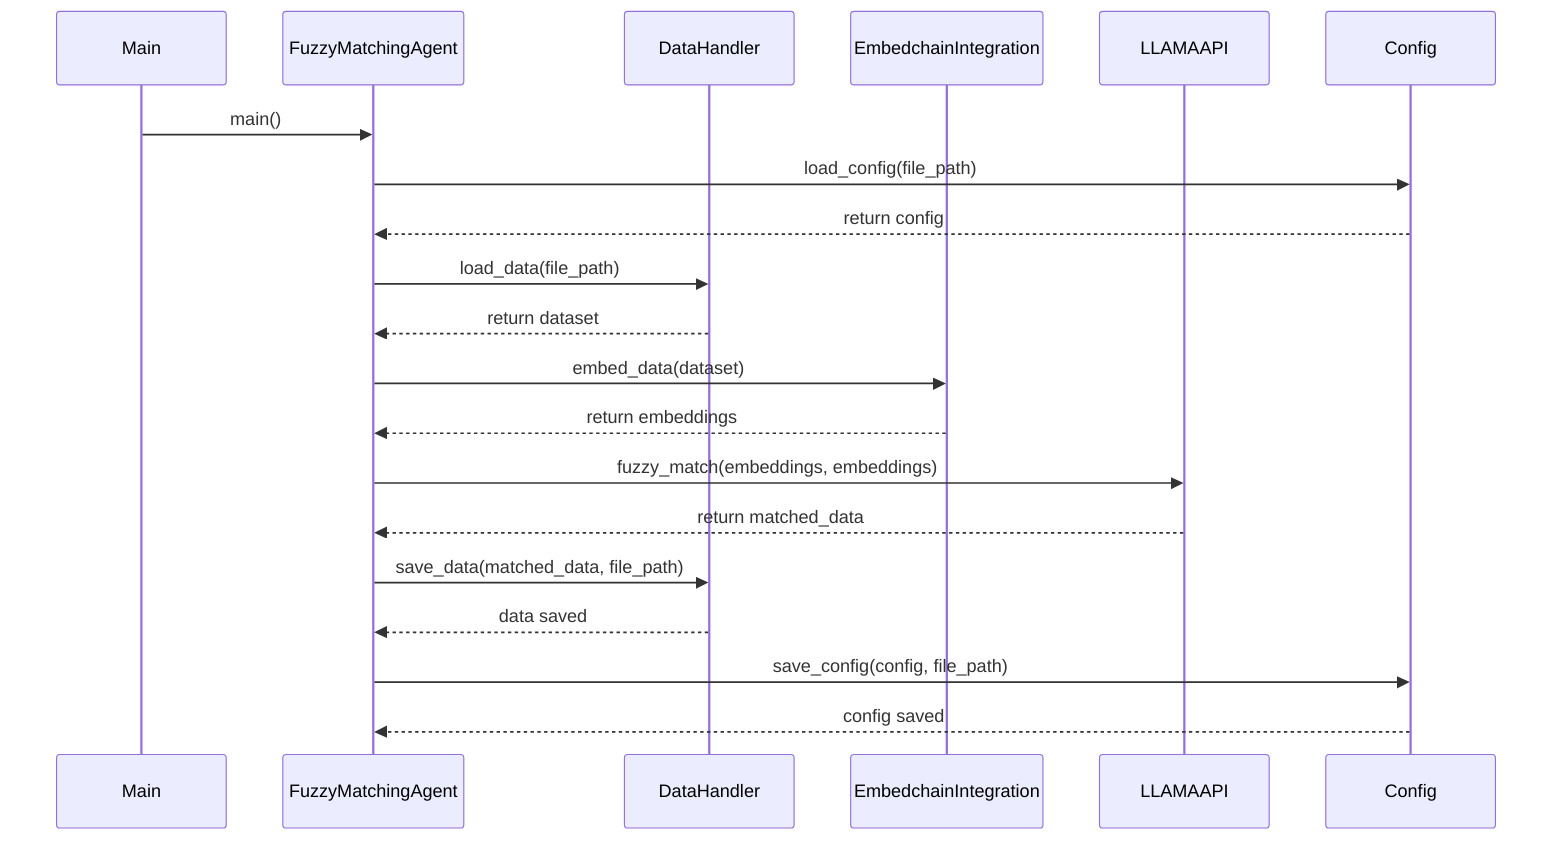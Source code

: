 sequenceDiagram
    participant M as Main
    participant FMA as FuzzyMatchingAgent
    participant DH as DataHandler
    participant EI as EmbedchainIntegration
    participant LA as LLAMAAPI
    participant C as Config
    M->>FMA: main()
    FMA->>C: load_config(file_path)
    C-->>FMA: return config
    FMA->>DH: load_data(file_path)
    DH-->>FMA: return dataset
    FMA->>EI: embed_data(dataset)
    EI-->>FMA: return embeddings
    FMA->>LA: fuzzy_match(embeddings, embeddings)
    LA-->>FMA: return matched_data
    FMA->>DH: save_data(matched_data, file_path)
    DH-->>FMA: data saved
    FMA->>C: save_config(config, file_path)
    C-->>FMA: config saved